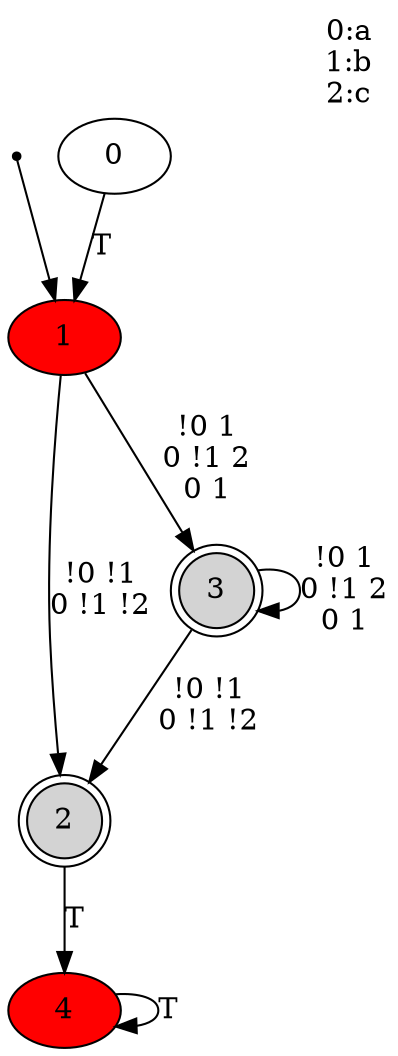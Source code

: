 digraph g {
  init  [shape=point,comment=""]
  0  [comment=""]
  1  [style=filled,fillcolor=red,comment=""]
  2  [shape=doublecircle,style=filled,fillcolor=lightgrey,comment=""]
  3  [shape=doublecircle,style=filled,fillcolor=lightgrey,comment=""]
  4  [style=filled,fillcolor=red,comment=""]
  0 -> 1 [label="T"]
  1 -> 2 [label="!0 !1\n0 !1 !2"]
  1 -> 3 [label="!0 1\n0 !1 2\n0 1"]
  2 -> 4 [label="T"]
  3 -> 2 [label="!0 !1\n0 !1 !2"]
  3 -> 3 [label="!0 1\n0 !1 2\n0 1"]
  4 -> 4 [label="T"]
  init -> 1
label = "0:a\n1:b\n2:c\n"
labelloc = t
labeljust = r
}
